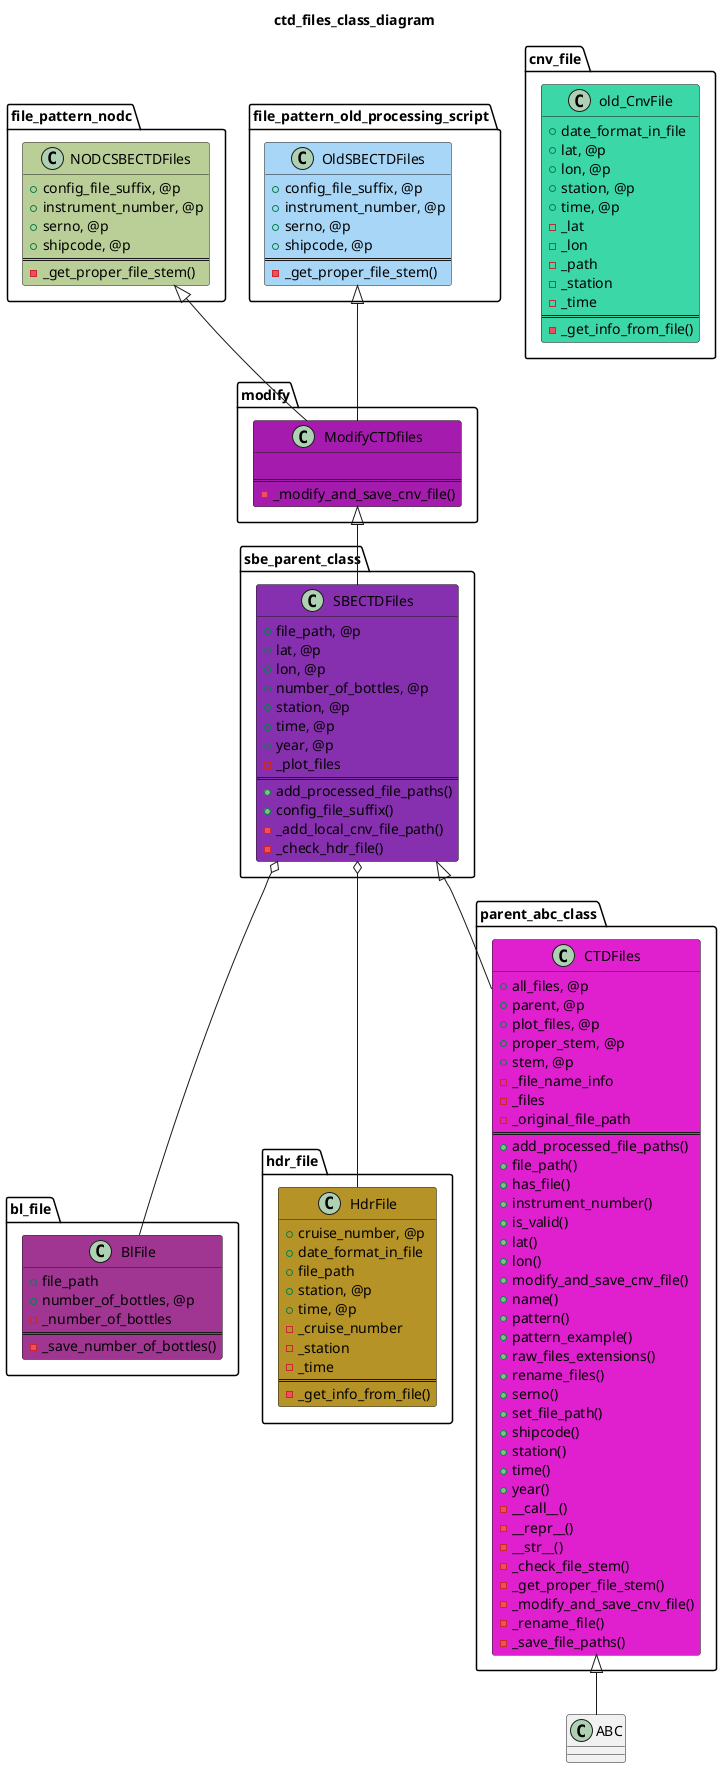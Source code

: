 @startuml

title ctd_files_class_diagram

class bl_file.BlFile #A13592 {
	+file_path
	+number_of_bottles, @p
	-_number_of_bottles
==
	-_save_number_of_bottles()
}

class cnv_file.old_CnvFile #3CD7A6 {
	+date_format_in_file
	+lat, @p
	+lon, @p
	+station, @p
	+time, @p
	-_lat
	-_lon
	-_path
	-_station
	-_time
==
	-_get_info_from_file()
}

class file_pattern_nodc.NODCSBECTDFiles #BACF98 {
	+config_file_suffix, @p
	+instrument_number, @p
	+serno, @p
	+shipcode, @p
==
	-_get_proper_file_stem()
}

class file_pattern_old_processing_script.OldSBECTDFiles #A8D6F6 {
	+config_file_suffix, @p
	+instrument_number, @p
	+serno, @p
	+shipcode, @p
==
	-_get_proper_file_stem()
}

class hdr_file.HdrFile #B69326 {
	+cruise_number, @p
	+date_format_in_file
	+file_path
	+station, @p
	+time, @p
	-_cruise_number
	-_station
	-_time
==
	-_get_info_from_file()
}

class modify.ModifyCTDfiles #A51BAD {
	
==
	-_modify_and_save_cnv_file()
}

class parent_abc_class.CTDFiles #E020CE {
	+all_files, @p
	+parent, @p
	+plot_files, @p
	+proper_stem, @p
	+stem, @p
	-_file_name_info
	-_files
	-_original_file_path
==
	+add_processed_file_paths()
	+file_path()
	+has_file()
	+instrument_number()
	+is_valid()
	+lat()
	+lon()
	+modify_and_save_cnv_file()
	+name()
	+pattern()
	+pattern_example()
	+raw_files_extensions()
	+rename_files()
	+serno()
	+set_file_path()
	+shipcode()
	+station()
	+time()
	+year()
	-__call__()
	-__repr__()
	-__str__()
	-_check_file_stem()
	-_get_proper_file_stem()
	-_modify_and_save_cnv_file()
	-_rename_file()
	-_save_file_paths()
}

class sbe_parent_class.SBECTDFiles #8730AF {
	+file_path, @p
	+lat, @p
	+lon, @p
	+number_of_bottles, @p
	+station, @p
	+time, @p
	+year, @p
	-_plot_files
==
	+add_processed_file_paths()
	+config_file_suffix()
	-_add_local_cnv_file_path()
	-_check_hdr_file()
}


parent_abc_class.CTDFiles <|-- ABC

file_pattern_nodc.NODCSBECTDFiles <|-- modify.ModifyCTDfiles

file_pattern_old_processing_script.OldSBECTDFiles <|-- modify.ModifyCTDfiles

modify.ModifyCTDfiles <|-- sbe_parent_class.SBECTDFiles

sbe_parent_class.SBECTDFiles <|-- parent_abc_class.CTDFiles

sbe_parent_class.SBECTDFiles o-- bl_file.BlFile
sbe_parent_class.SBECTDFiles o-- hdr_file.HdrFile

@enduml